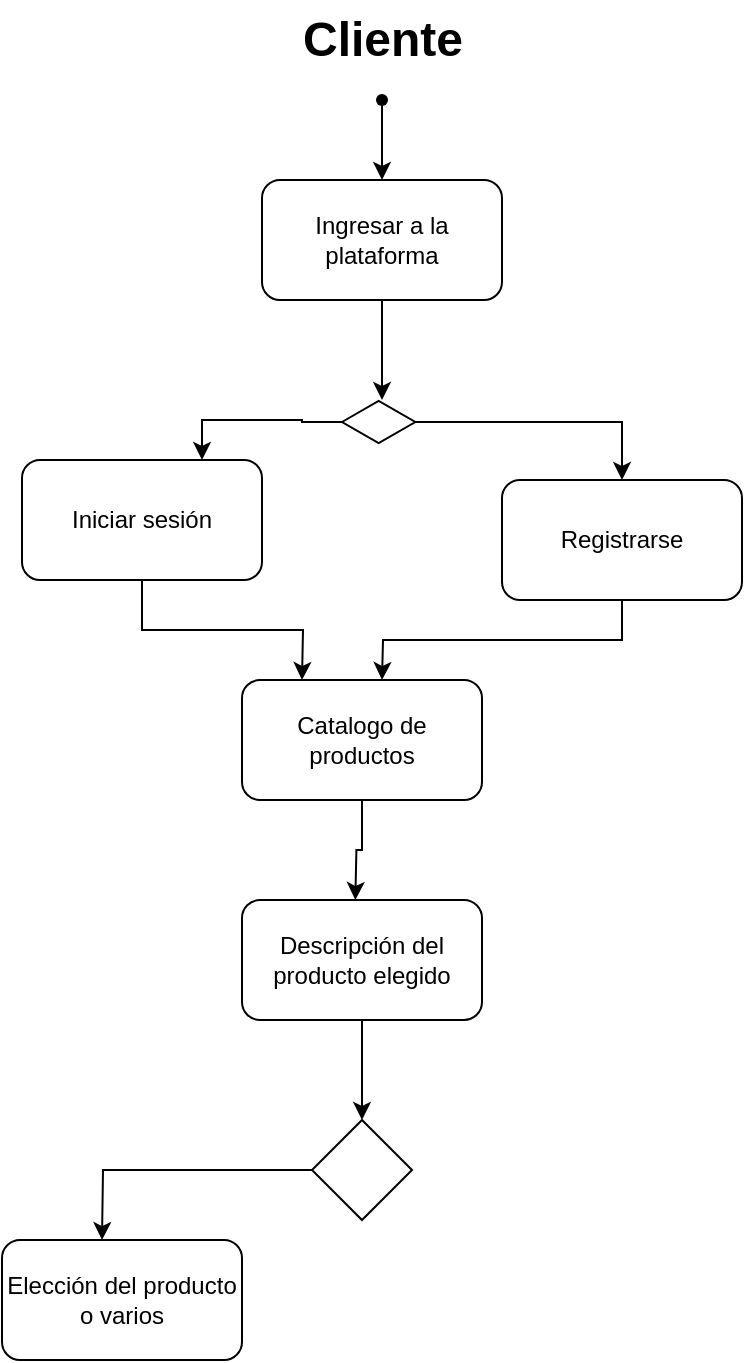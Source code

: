 <mxfile version="15.0.6" type="github">
  <diagram id="kgpKYQtTHZ0yAKxKKP6v" name="Page-1">
    <mxGraphModel dx="1038" dy="579" grid="1" gridSize="10" guides="1" tooltips="1" connect="1" arrows="1" fold="1" page="1" pageScale="1" pageWidth="850" pageHeight="1100" math="0" shadow="0">
      <root>
        <mxCell id="0" />
        <mxCell id="1" parent="0" />
        <mxCell id="Xbz-DfXjsVnnFMO6ykxj-1" value="" style="shape=waypoint;sketch=0;fillStyle=solid;size=6;pointerEvents=1;points=[];fillColor=none;resizable=0;rotatable=0;perimeter=centerPerimeter;snapToPoint=1;" vertex="1" parent="1">
          <mxGeometry x="190" y="80" width="40" height="40" as="geometry" />
        </mxCell>
        <mxCell id="Xbz-DfXjsVnnFMO6ykxj-2" value="&lt;font style=&quot;vertical-align: inherit&quot;&gt;&lt;font style=&quot;vertical-align: inherit&quot;&gt;Ingresar a la plataforma&lt;/font&gt;&lt;/font&gt;" style="rounded=1;whiteSpace=wrap;html=1;" vertex="1" parent="1">
          <mxGeometry x="150" y="140" width="120" height="60" as="geometry" />
        </mxCell>
        <mxCell id="Xbz-DfXjsVnnFMO6ykxj-3" value="" style="endArrow=classic;html=1;exitX=0.525;exitY=0.645;exitDx=0;exitDy=0;exitPerimeter=0;entryX=0.5;entryY=0;entryDx=0;entryDy=0;" edge="1" parent="1" source="Xbz-DfXjsVnnFMO6ykxj-1" target="Xbz-DfXjsVnnFMO6ykxj-2">
          <mxGeometry width="50" height="50" relative="1" as="geometry">
            <mxPoint x="190" y="170" as="sourcePoint" />
            <mxPoint x="240" y="120" as="targetPoint" />
          </mxGeometry>
        </mxCell>
        <mxCell id="Xbz-DfXjsVnnFMO6ykxj-4" value="" style="endArrow=classic;html=1;exitX=0.5;exitY=1;exitDx=0;exitDy=0;" edge="1" parent="1" source="Xbz-DfXjsVnnFMO6ykxj-2">
          <mxGeometry width="50" height="50" relative="1" as="geometry">
            <mxPoint x="180" y="280" as="sourcePoint" />
            <mxPoint x="210" y="250" as="targetPoint" />
          </mxGeometry>
        </mxCell>
        <mxCell id="Xbz-DfXjsVnnFMO6ykxj-10" value="" style="edgeStyle=orthogonalEdgeStyle;rounded=0;orthogonalLoop=1;jettySize=auto;html=1;" edge="1" parent="1" source="Xbz-DfXjsVnnFMO6ykxj-5" target="Xbz-DfXjsVnnFMO6ykxj-9">
          <mxGeometry relative="1" as="geometry" />
        </mxCell>
        <mxCell id="Xbz-DfXjsVnnFMO6ykxj-12" style="edgeStyle=orthogonalEdgeStyle;rounded=0;orthogonalLoop=1;jettySize=auto;html=1;entryX=0.75;entryY=0;entryDx=0;entryDy=0;" edge="1" parent="1" source="Xbz-DfXjsVnnFMO6ykxj-5" target="Xbz-DfXjsVnnFMO6ykxj-7">
          <mxGeometry relative="1" as="geometry">
            <mxPoint x="110" y="261" as="targetPoint" />
          </mxGeometry>
        </mxCell>
        <mxCell id="Xbz-DfXjsVnnFMO6ykxj-5" value="" style="html=1;whiteSpace=wrap;aspect=fixed;shape=isoRectangle;" vertex="1" parent="1">
          <mxGeometry x="190" y="250" width="36.66" height="22" as="geometry" />
        </mxCell>
        <mxCell id="Xbz-DfXjsVnnFMO6ykxj-14" style="edgeStyle=orthogonalEdgeStyle;rounded=0;orthogonalLoop=1;jettySize=auto;html=1;exitX=0.5;exitY=1;exitDx=0;exitDy=0;" edge="1" parent="1" source="Xbz-DfXjsVnnFMO6ykxj-7">
          <mxGeometry relative="1" as="geometry">
            <mxPoint x="170" y="390" as="targetPoint" />
          </mxGeometry>
        </mxCell>
        <mxCell id="Xbz-DfXjsVnnFMO6ykxj-7" value="&lt;font style=&quot;vertical-align: inherit&quot;&gt;&lt;font style=&quot;vertical-align: inherit&quot;&gt;&lt;font style=&quot;vertical-align: inherit&quot;&gt;&lt;font style=&quot;vertical-align: inherit&quot;&gt;Iniciar sesión&lt;/font&gt;&lt;/font&gt;&lt;/font&gt;&lt;/font&gt;" style="rounded=1;whiteSpace=wrap;html=1;" vertex="1" parent="1">
          <mxGeometry x="30" y="280" width="120" height="60" as="geometry" />
        </mxCell>
        <mxCell id="Xbz-DfXjsVnnFMO6ykxj-15" style="edgeStyle=orthogonalEdgeStyle;rounded=0;orthogonalLoop=1;jettySize=auto;html=1;exitX=0.5;exitY=1;exitDx=0;exitDy=0;" edge="1" parent="1" source="Xbz-DfXjsVnnFMO6ykxj-9">
          <mxGeometry relative="1" as="geometry">
            <mxPoint x="210" y="390" as="targetPoint" />
          </mxGeometry>
        </mxCell>
        <mxCell id="Xbz-DfXjsVnnFMO6ykxj-9" value="&lt;font style=&quot;vertical-align: inherit&quot;&gt;&lt;font style=&quot;vertical-align: inherit&quot;&gt;&lt;font style=&quot;vertical-align: inherit&quot;&gt;&lt;font style=&quot;vertical-align: inherit&quot;&gt;Registrarse&lt;/font&gt;&lt;/font&gt;&lt;/font&gt;&lt;/font&gt;" style="rounded=1;whiteSpace=wrap;html=1;" vertex="1" parent="1">
          <mxGeometry x="270" y="290" width="120" height="60" as="geometry" />
        </mxCell>
        <mxCell id="Xbz-DfXjsVnnFMO6ykxj-25" value="&lt;font style=&quot;vertical-align: inherit&quot;&gt;&lt;font style=&quot;vertical-align: inherit&quot;&gt;Cliente&lt;/font&gt;&lt;/font&gt;" style="text;strokeColor=none;fillColor=none;html=1;fontSize=24;fontStyle=1;verticalAlign=middle;align=center;" vertex="1" parent="1">
          <mxGeometry x="160" y="50" width="100" height="40" as="geometry" />
        </mxCell>
        <mxCell id="Xbz-DfXjsVnnFMO6ykxj-31" style="edgeStyle=orthogonalEdgeStyle;rounded=0;orthogonalLoop=1;jettySize=auto;html=1;entryX=0.5;entryY=0;entryDx=0;entryDy=0;" edge="1" parent="1" source="Xbz-DfXjsVnnFMO6ykxj-30">
          <mxGeometry relative="1" as="geometry">
            <mxPoint x="196.66" y="500" as="targetPoint" />
          </mxGeometry>
        </mxCell>
        <mxCell id="Xbz-DfXjsVnnFMO6ykxj-30" value="Catalogo de productos" style="rounded=1;whiteSpace=wrap;html=1;" vertex="1" parent="1">
          <mxGeometry x="140" y="390" width="120" height="60" as="geometry" />
        </mxCell>
        <mxCell id="Xbz-DfXjsVnnFMO6ykxj-33" style="edgeStyle=orthogonalEdgeStyle;rounded=0;orthogonalLoop=1;jettySize=auto;html=1;entryX=0.5;entryY=0;entryDx=0;entryDy=0;" edge="1" parent="1" source="Xbz-DfXjsVnnFMO6ykxj-32" target="Xbz-DfXjsVnnFMO6ykxj-34">
          <mxGeometry relative="1" as="geometry">
            <mxPoint x="200" y="600" as="targetPoint" />
          </mxGeometry>
        </mxCell>
        <mxCell id="Xbz-DfXjsVnnFMO6ykxj-32" value="Descripción del producto elegido" style="rounded=1;whiteSpace=wrap;html=1;" vertex="1" parent="1">
          <mxGeometry x="140" y="500" width="120" height="60" as="geometry" />
        </mxCell>
        <mxCell id="Xbz-DfXjsVnnFMO6ykxj-35" style="edgeStyle=orthogonalEdgeStyle;rounded=0;orthogonalLoop=1;jettySize=auto;html=1;" edge="1" parent="1" source="Xbz-DfXjsVnnFMO6ykxj-34">
          <mxGeometry relative="1" as="geometry">
            <mxPoint x="70" y="670" as="targetPoint" />
          </mxGeometry>
        </mxCell>
        <mxCell id="Xbz-DfXjsVnnFMO6ykxj-34" value="" style="rhombus;whiteSpace=wrap;html=1;" vertex="1" parent="1">
          <mxGeometry x="175" y="610" width="50" height="50" as="geometry" />
        </mxCell>
        <mxCell id="Xbz-DfXjsVnnFMO6ykxj-36" value="Elección del producto o varios" style="rounded=1;whiteSpace=wrap;html=1;" vertex="1" parent="1">
          <mxGeometry x="20" y="670" width="120" height="60" as="geometry" />
        </mxCell>
      </root>
    </mxGraphModel>
  </diagram>
</mxfile>
